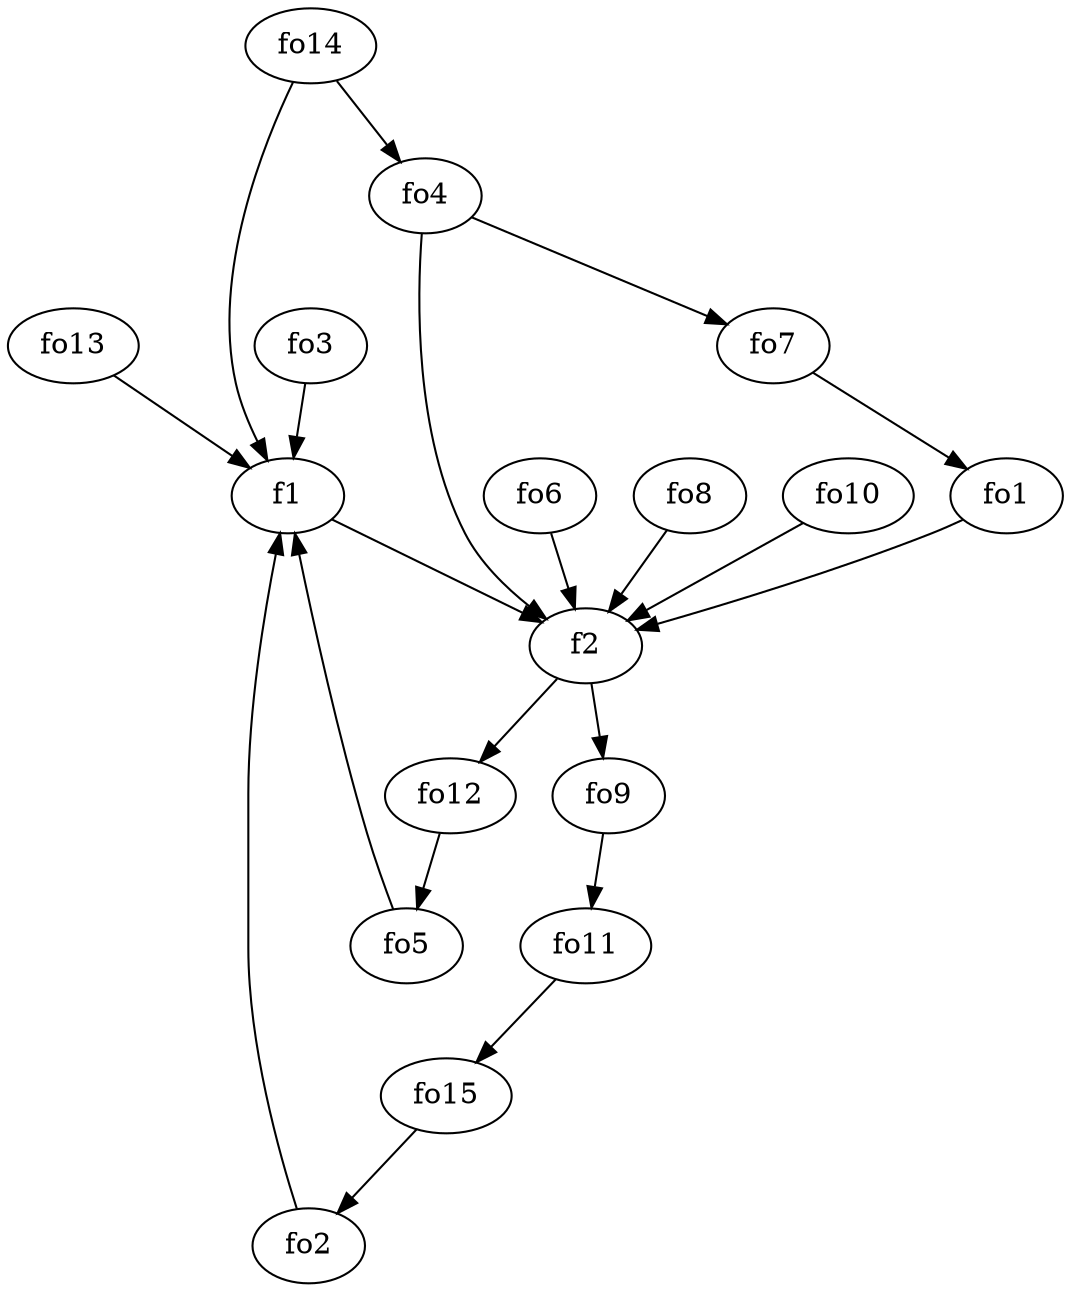 strict digraph  {
f1;
f2;
fo1;
fo2;
fo3;
fo4;
fo5;
fo6;
fo7;
fo8;
fo9;
fo10;
fo11;
fo12;
fo13;
fo14;
fo15;
f1 -> f2  [weight=2];
f2 -> fo9  [weight=2];
f2 -> fo12  [weight=2];
fo1 -> f2  [weight=2];
fo2 -> f1  [weight=2];
fo3 -> f1  [weight=2];
fo4 -> fo7  [weight=2];
fo4 -> f2  [weight=2];
fo5 -> f1  [weight=2];
fo6 -> f2  [weight=2];
fo7 -> fo1  [weight=2];
fo8 -> f2  [weight=2];
fo9 -> fo11  [weight=2];
fo10 -> f2  [weight=2];
fo11 -> fo15  [weight=2];
fo12 -> fo5  [weight=2];
fo13 -> f1  [weight=2];
fo14 -> fo4  [weight=2];
fo14 -> f1  [weight=2];
fo15 -> fo2  [weight=2];
}
